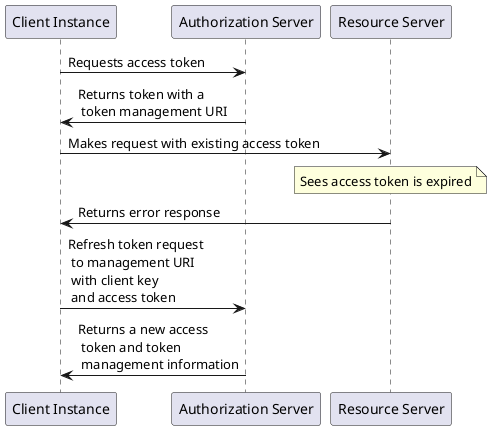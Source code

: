 @startuml

Participant "Client Instance" as client_instance
Participant "Authorization Server" as authorization_server
Participant "Resource Server" as resource_server

client_instance -> authorization_server: Requests access token
authorization_server -> client_instance: Returns token with a \n token management URI
client_instance -> resource_server: Makes request with existing access token
note over resource_server: Sees access token is expired
resource_server -> client_instance: Returns error response
client_instance -> authorization_server: Refresh token request \n to management URI \n with client key \n and access token
authorization_server -> client_instance: Returns a new access \n token and token \n management information
@enduml